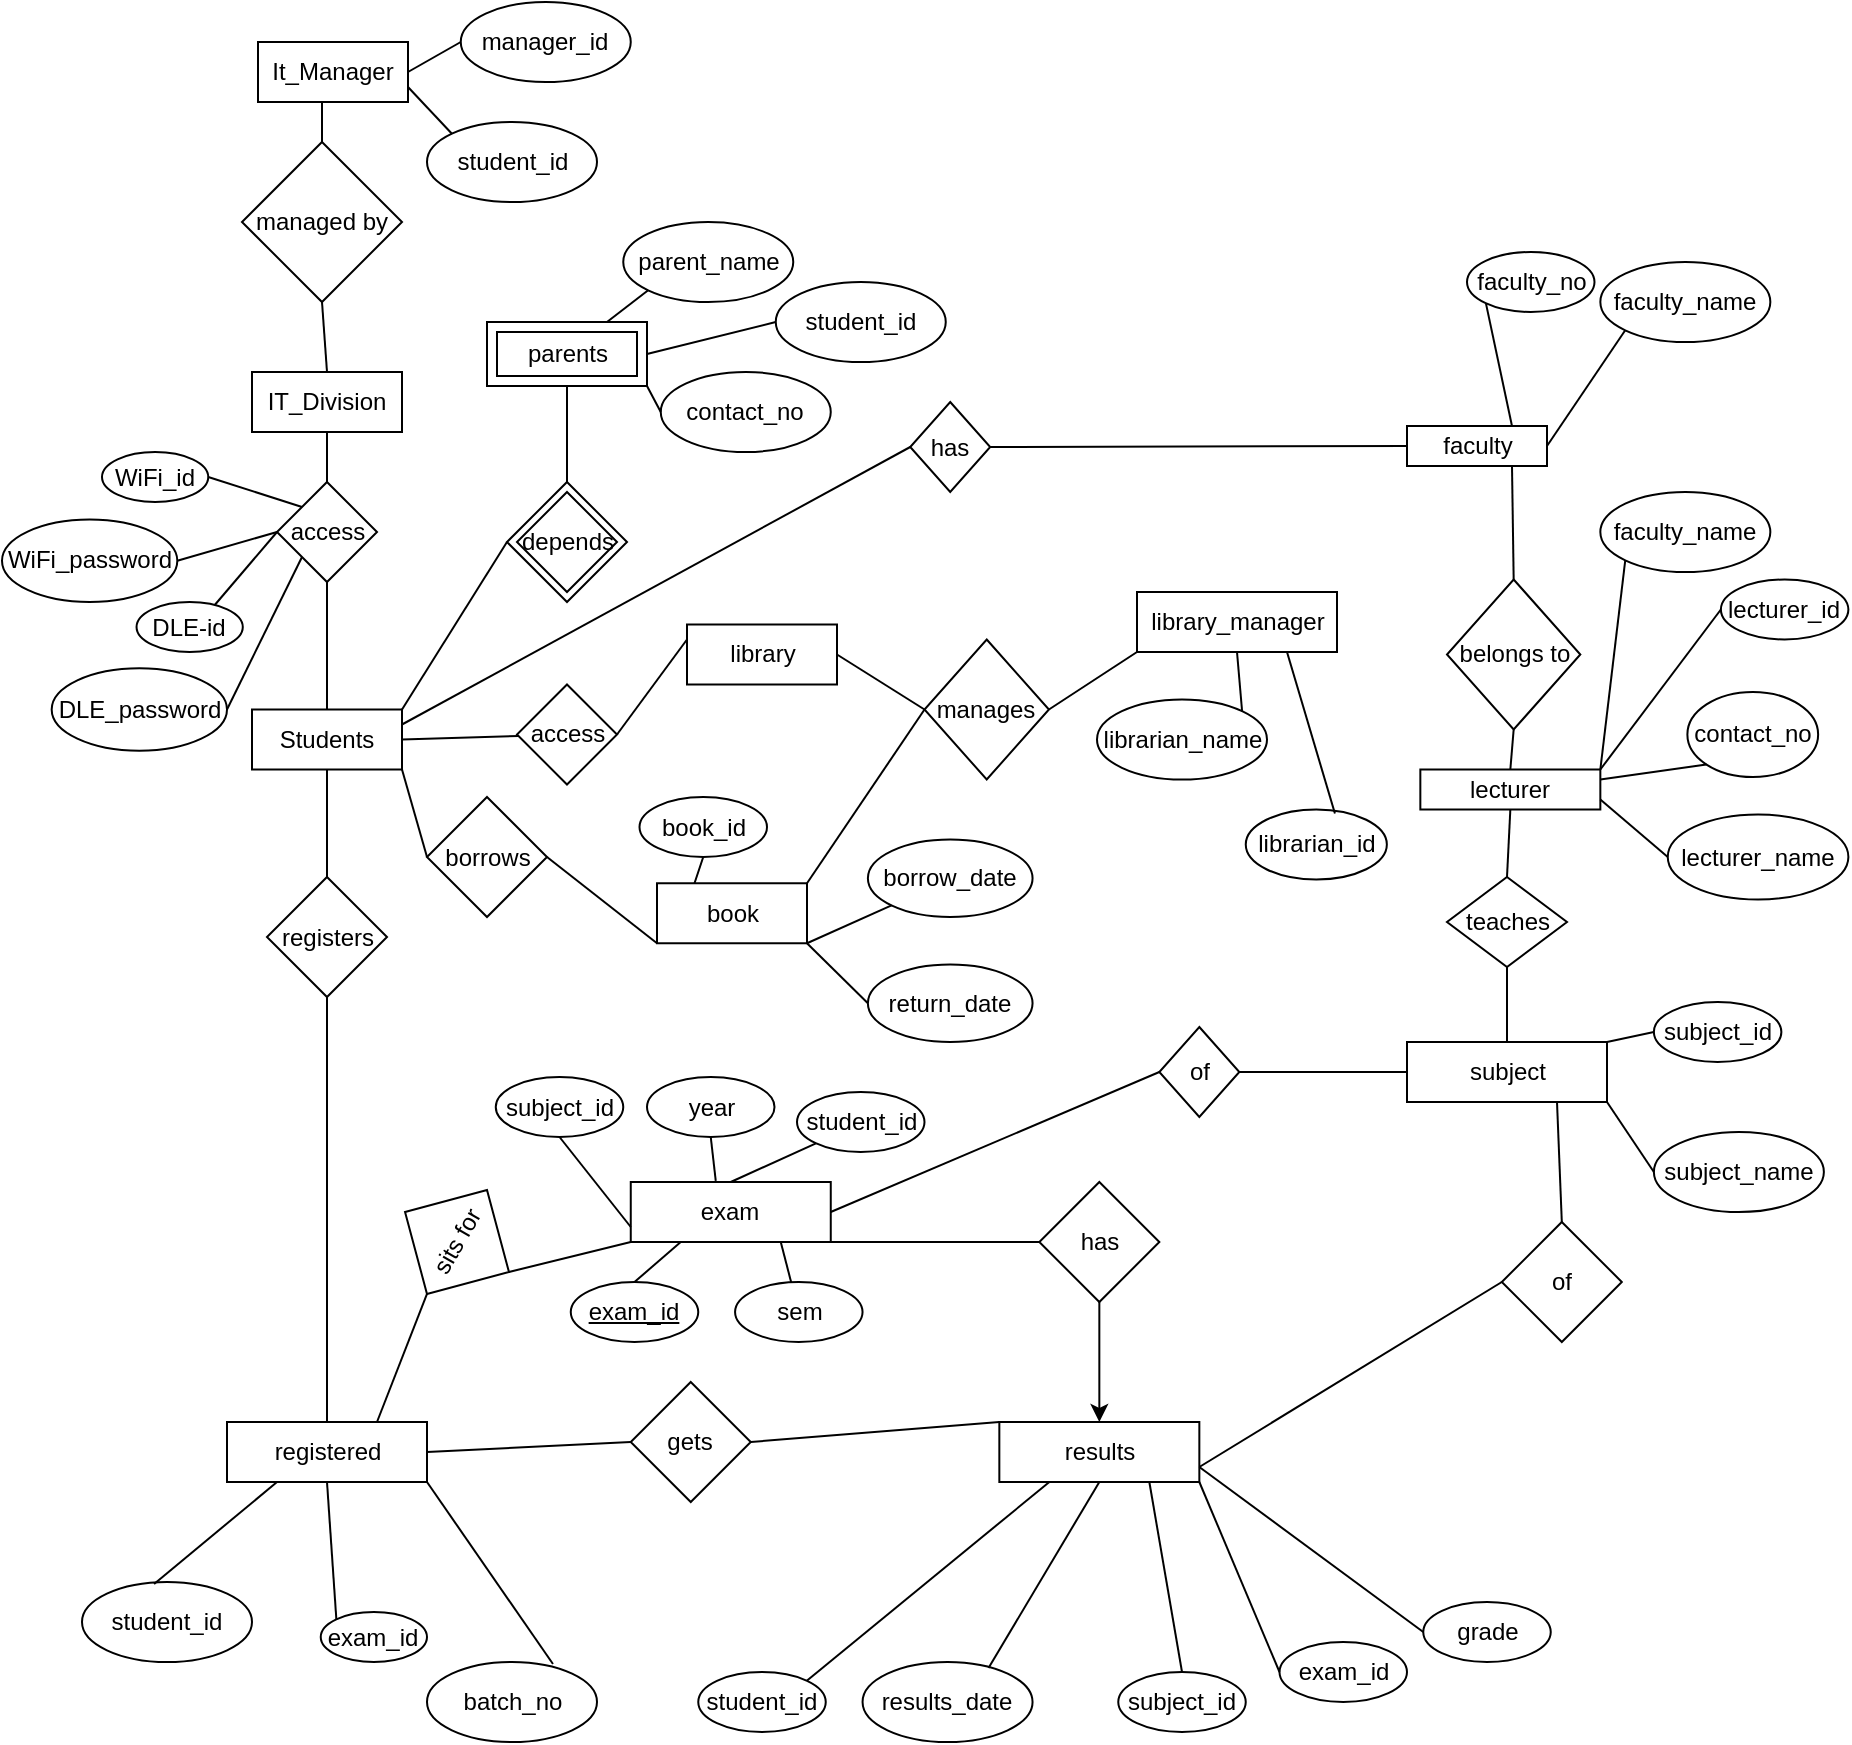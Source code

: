 <mxfile version="15.9.4" type="device"><diagram id="R2lEEEUBdFMjLlhIrx00" name="Page-1"><mxGraphModel dx="2586" dy="884" grid="1" gridSize="10" guides="1" tooltips="1" connect="1" arrows="1" fold="1" page="1" pageScale="1" pageWidth="850" pageHeight="1100" math="0" shadow="0" extFonts="Permanent Marker^https://fonts.googleapis.com/css?family=Permanent+Marker"><root><mxCell id="0"/><mxCell id="1" parent="0"/><mxCell id="1P7jsRGx_s-7n9cHBFDq-1" value="Students" style="rounded=0;whiteSpace=wrap;html=1;" vertex="1" parent="1"><mxGeometry x="-465" y="373.75" width="75" height="30" as="geometry"/></mxCell><mxCell id="1P7jsRGx_s-7n9cHBFDq-2" value="registers" style="rhombus;whiteSpace=wrap;html=1;" vertex="1" parent="1"><mxGeometry x="-457.5" y="457.5" width="60" height="60" as="geometry"/></mxCell><mxCell id="1P7jsRGx_s-7n9cHBFDq-3" value="registered" style="rounded=0;whiteSpace=wrap;html=1;" vertex="1" parent="1"><mxGeometry x="-477.5" y="730" width="100" height="30" as="geometry"/></mxCell><mxCell id="1P7jsRGx_s-7n9cHBFDq-4" value="gets" style="rhombus;whiteSpace=wrap;html=1;" vertex="1" parent="1"><mxGeometry x="-275.62" y="710" width="60" height="60" as="geometry"/></mxCell><mxCell id="1P7jsRGx_s-7n9cHBFDq-5" value="results" style="rounded=0;whiteSpace=wrap;html=1;" vertex="1" parent="1"><mxGeometry x="-91.33" y="730" width="100" height="30" as="geometry"/></mxCell><mxCell id="1P7jsRGx_s-7n9cHBFDq-6" value="of" style="rhombus;whiteSpace=wrap;html=1;" vertex="1" parent="1"><mxGeometry x="159.91" y="630" width="60" height="60" as="geometry"/></mxCell><mxCell id="1P7jsRGx_s-7n9cHBFDq-41" value="" style="edgeStyle=orthogonalEdgeStyle;rounded=0;orthogonalLoop=1;jettySize=auto;html=1;" edge="1" parent="1" source="1P7jsRGx_s-7n9cHBFDq-7" target="1P7jsRGx_s-7n9cHBFDq-5"><mxGeometry relative="1" as="geometry"><mxPoint x="-41.5" y="730" as="targetPoint"/></mxGeometry></mxCell><mxCell id="1P7jsRGx_s-7n9cHBFDq-7" value="has" style="rhombus;whiteSpace=wrap;html=1;" vertex="1" parent="1"><mxGeometry x="-71.33" y="610" width="60" height="60" as="geometry"/></mxCell><mxCell id="1P7jsRGx_s-7n9cHBFDq-8" value="sits for" style="rhombus;whiteSpace=wrap;html=1;rotation=-60;" vertex="1" parent="1"><mxGeometry x="-392.5" y="610" width="60" height="60" as="geometry"/></mxCell><mxCell id="1P7jsRGx_s-7n9cHBFDq-10" value="exam" style="rounded=0;whiteSpace=wrap;html=1;" vertex="1" parent="1"><mxGeometry x="-275.62" y="610" width="100" height="30" as="geometry"/></mxCell><mxCell id="1P7jsRGx_s-7n9cHBFDq-11" value="of" style="rhombus;whiteSpace=wrap;html=1;" vertex="1" parent="1"><mxGeometry x="-11.33" y="532.5" width="40" height="45" as="geometry"/></mxCell><mxCell id="1P7jsRGx_s-7n9cHBFDq-12" value="subject" style="rounded=0;whiteSpace=wrap;html=1;" vertex="1" parent="1"><mxGeometry x="112.5" y="540" width="100" height="30" as="geometry"/></mxCell><mxCell id="1P7jsRGx_s-7n9cHBFDq-13" value="lecturer" style="rounded=0;whiteSpace=wrap;html=1;" vertex="1" parent="1"><mxGeometry x="119.17" y="403.75" width="90" height="20" as="geometry"/></mxCell><mxCell id="1P7jsRGx_s-7n9cHBFDq-14" value="teaches" style="rhombus;whiteSpace=wrap;html=1;" vertex="1" parent="1"><mxGeometry x="132.5" y="457.5" width="60" height="45" as="geometry"/></mxCell><mxCell id="1P7jsRGx_s-7n9cHBFDq-19" value="" style="endArrow=none;html=1;rounded=0;exitX=1;exitY=0.5;exitDx=0;exitDy=0;" edge="1" parent="1" source="1P7jsRGx_s-7n9cHBFDq-1" target="1P7jsRGx_s-7n9cHBFDq-20"><mxGeometry width="50" height="50" relative="1" as="geometry"><mxPoint x="-365" y="370" as="sourcePoint"/><mxPoint x="-327.5" y="350" as="targetPoint"/></mxGeometry></mxCell><mxCell id="1P7jsRGx_s-7n9cHBFDq-20" value="access" style="rhombus;whiteSpace=wrap;html=1;" vertex="1" parent="1"><mxGeometry x="-332.5" y="361.25" width="50" height="50" as="geometry"/></mxCell><mxCell id="1P7jsRGx_s-7n9cHBFDq-21" value="library" style="rounded=0;whiteSpace=wrap;html=1;" vertex="1" parent="1"><mxGeometry x="-247.5" y="331.25" width="75" height="30" as="geometry"/></mxCell><mxCell id="1P7jsRGx_s-7n9cHBFDq-22" value="borrows" style="rhombus;whiteSpace=wrap;html=1;" vertex="1" parent="1"><mxGeometry x="-377.5" y="417.5" width="60" height="60" as="geometry"/></mxCell><mxCell id="1P7jsRGx_s-7n9cHBFDq-23" value="book" style="rounded=0;whiteSpace=wrap;html=1;" vertex="1" parent="1"><mxGeometry x="-262.5" y="460.63" width="75" height="30" as="geometry"/></mxCell><mxCell id="1P7jsRGx_s-7n9cHBFDq-25" value="manages" style="rhombus;whiteSpace=wrap;html=1;" vertex="1" parent="1"><mxGeometry x="-128.75" y="338.75" width="62.22" height="70" as="geometry"/></mxCell><mxCell id="1P7jsRGx_s-7n9cHBFDq-26" value="library_manager" style="rounded=0;whiteSpace=wrap;html=1;" vertex="1" parent="1"><mxGeometry x="-22.5" y="315" width="100" height="30" as="geometry"/></mxCell><mxCell id="1P7jsRGx_s-7n9cHBFDq-27" value="access" style="rhombus;whiteSpace=wrap;html=1;" vertex="1" parent="1"><mxGeometry x="-452.5" y="260" width="50" height="50" as="geometry"/></mxCell><mxCell id="1P7jsRGx_s-7n9cHBFDq-28" value="IT_Division" style="rounded=0;whiteSpace=wrap;html=1;" vertex="1" parent="1"><mxGeometry x="-465" y="205" width="75" height="30" as="geometry"/></mxCell><mxCell id="1P7jsRGx_s-7n9cHBFDq-29" value="managed by" style="rhombus;whiteSpace=wrap;html=1;" vertex="1" parent="1"><mxGeometry x="-470" y="90" width="80" height="80" as="geometry"/></mxCell><mxCell id="1P7jsRGx_s-7n9cHBFDq-30" value="It_Manager" style="rounded=0;whiteSpace=wrap;html=1;" vertex="1" parent="1"><mxGeometry x="-462" y="40" width="75" height="30" as="geometry"/></mxCell><mxCell id="1P7jsRGx_s-7n9cHBFDq-31" value="" style="endArrow=none;html=1;rounded=0;exitX=1;exitY=0.5;exitDx=0;exitDy=0;entryX=0;entryY=0.25;entryDx=0;entryDy=0;" edge="1" parent="1" source="1P7jsRGx_s-7n9cHBFDq-20" target="1P7jsRGx_s-7n9cHBFDq-21"><mxGeometry width="50" height="50" relative="1" as="geometry"><mxPoint x="-77.5" y="440" as="sourcePoint"/><mxPoint x="-67.5" y="410" as="targetPoint"/></mxGeometry></mxCell><mxCell id="1P7jsRGx_s-7n9cHBFDq-32" value="" style="endArrow=none;html=1;rounded=0;exitX=1;exitY=0.5;exitDx=0;exitDy=0;entryX=0;entryY=1;entryDx=0;entryDy=0;" edge="1" parent="1" source="1P7jsRGx_s-7n9cHBFDq-22" target="1P7jsRGx_s-7n9cHBFDq-23"><mxGeometry width="50" height="50" relative="1" as="geometry"><mxPoint x="-277.5" y="375" as="sourcePoint"/><mxPoint x="-257.5" y="357.5" as="targetPoint"/></mxGeometry></mxCell><mxCell id="1P7jsRGx_s-7n9cHBFDq-33" value="" style="endArrow=none;html=1;rounded=0;exitX=0;exitY=0.5;exitDx=0;exitDy=0;entryX=1;entryY=1;entryDx=0;entryDy=0;" edge="1" parent="1" source="1P7jsRGx_s-7n9cHBFDq-22" target="1P7jsRGx_s-7n9cHBFDq-1"><mxGeometry width="50" height="50" relative="1" as="geometry"><mxPoint x="-377.5" y="400" as="sourcePoint"/><mxPoint x="-362.5" y="387.5" as="targetPoint"/></mxGeometry></mxCell><mxCell id="1P7jsRGx_s-7n9cHBFDq-34" value="" style="endArrow=none;html=1;rounded=0;exitX=0;exitY=0.5;exitDx=0;exitDy=0;entryX=1;entryY=0;entryDx=0;entryDy=0;" edge="1" parent="1" source="1P7jsRGx_s-7n9cHBFDq-25" target="1P7jsRGx_s-7n9cHBFDq-23"><mxGeometry width="50" height="50" relative="1" as="geometry"><mxPoint x="-272.5" y="440" as="sourcePoint"/><mxPoint x="-257.5" y="427.5" as="targetPoint"/></mxGeometry></mxCell><mxCell id="1P7jsRGx_s-7n9cHBFDq-35" value="" style="endArrow=none;html=1;rounded=0;entryX=1;entryY=0.5;entryDx=0;entryDy=0;exitX=0;exitY=0.5;exitDx=0;exitDy=0;" edge="1" parent="1" source="1P7jsRGx_s-7n9cHBFDq-25" target="1P7jsRGx_s-7n9cHBFDq-21"><mxGeometry width="50" height="50" relative="1" as="geometry"><mxPoint x="-147.5" y="380" as="sourcePoint"/><mxPoint x="-182.5" y="427.5" as="targetPoint"/></mxGeometry></mxCell><mxCell id="1P7jsRGx_s-7n9cHBFDq-36" value="" style="endArrow=none;html=1;rounded=0;entryX=0;entryY=1;entryDx=0;entryDy=0;exitX=1;exitY=0.5;exitDx=0;exitDy=0;" edge="1" parent="1" source="1P7jsRGx_s-7n9cHBFDq-25" target="1P7jsRGx_s-7n9cHBFDq-26"><mxGeometry width="50" height="50" relative="1" as="geometry"><mxPoint x="-107.5" y="410" as="sourcePoint"/><mxPoint x="-57.5" y="360" as="targetPoint"/></mxGeometry></mxCell><mxCell id="1P7jsRGx_s-7n9cHBFDq-37" value="" style="endArrow=none;html=1;rounded=0;entryX=0.5;entryY=1;entryDx=0;entryDy=0;exitX=0.5;exitY=0;exitDx=0;exitDy=0;" edge="1" parent="1" source="1P7jsRGx_s-7n9cHBFDq-14" target="1P7jsRGx_s-7n9cHBFDq-13"><mxGeometry width="50" height="50" relative="1" as="geometry"><mxPoint x="-107.5" y="410" as="sourcePoint"/><mxPoint x="-57.5" y="360" as="targetPoint"/></mxGeometry></mxCell><mxCell id="1P7jsRGx_s-7n9cHBFDq-38" value="" style="endArrow=none;html=1;rounded=0;entryX=0.5;entryY=0;entryDx=0;entryDy=0;exitX=0.5;exitY=1;exitDx=0;exitDy=0;" edge="1" parent="1" source="1P7jsRGx_s-7n9cHBFDq-14" target="1P7jsRGx_s-7n9cHBFDq-12"><mxGeometry width="50" height="50" relative="1" as="geometry"><mxPoint x="22.5" y="390" as="sourcePoint"/><mxPoint x="22.5" y="370" as="targetPoint"/></mxGeometry></mxCell><mxCell id="1P7jsRGx_s-7n9cHBFDq-39" value="" style="endArrow=none;html=1;rounded=0;exitX=0.75;exitY=1;exitDx=0;exitDy=0;entryX=0.5;entryY=0;entryDx=0;entryDy=0;" edge="1" parent="1" source="1P7jsRGx_s-7n9cHBFDq-12" target="1P7jsRGx_s-7n9cHBFDq-6"><mxGeometry width="50" height="50" relative="1" as="geometry"><mxPoint x="22.5" y="435" as="sourcePoint"/><mxPoint x="42.5" y="490" as="targetPoint"/></mxGeometry></mxCell><mxCell id="1P7jsRGx_s-7n9cHBFDq-40" value="" style="endArrow=none;html=1;rounded=0;exitX=1;exitY=0.75;exitDx=0;exitDy=0;entryX=0;entryY=0.5;entryDx=0;entryDy=0;" edge="1" parent="1" source="1P7jsRGx_s-7n9cHBFDq-5" target="1P7jsRGx_s-7n9cHBFDq-6"><mxGeometry width="50" height="50" relative="1" as="geometry"><mxPoint x="47.5" y="480" as="sourcePoint"/><mxPoint x="82.5" y="565" as="targetPoint"/></mxGeometry></mxCell><mxCell id="1P7jsRGx_s-7n9cHBFDq-42" value="" style="endArrow=none;html=1;rounded=0;entryX=1;entryY=1;entryDx=0;entryDy=0;exitX=0;exitY=0.5;exitDx=0;exitDy=0;" edge="1" parent="1" source="1P7jsRGx_s-7n9cHBFDq-7" target="1P7jsRGx_s-7n9cHBFDq-10"><mxGeometry width="50" height="50" relative="1" as="geometry"><mxPoint x="-107.5" y="540" as="sourcePoint"/><mxPoint x="-57.5" y="490" as="targetPoint"/></mxGeometry></mxCell><mxCell id="1P7jsRGx_s-7n9cHBFDq-43" value="" style="endArrow=none;html=1;rounded=0;exitX=1;exitY=0.5;exitDx=0;exitDy=0;entryX=0;entryY=0.5;entryDx=0;entryDy=0;" edge="1" parent="1" source="1P7jsRGx_s-7n9cHBFDq-3" target="1P7jsRGx_s-7n9cHBFDq-4"><mxGeometry width="50" height="50" relative="1" as="geometry"><mxPoint x="-107.5" y="540" as="sourcePoint"/><mxPoint x="-57.5" y="490" as="targetPoint"/></mxGeometry></mxCell><mxCell id="1P7jsRGx_s-7n9cHBFDq-44" value="" style="endArrow=none;html=1;rounded=0;exitX=1;exitY=0.5;exitDx=0;exitDy=0;entryX=0;entryY=0;entryDx=0;entryDy=0;" edge="1" parent="1" source="1P7jsRGx_s-7n9cHBFDq-4" target="1P7jsRGx_s-7n9cHBFDq-5"><mxGeometry width="50" height="50" relative="1" as="geometry"><mxPoint x="-207.5" y="584.5" as="sourcePoint"/><mxPoint x="-157.5" y="585" as="targetPoint"/></mxGeometry></mxCell><mxCell id="1P7jsRGx_s-7n9cHBFDq-47" value="" style="endArrow=none;html=1;rounded=0;entryX=0.5;entryY=1;entryDx=0;entryDy=0;exitX=0.5;exitY=0;exitDx=0;exitDy=0;" edge="1" parent="1" source="1P7jsRGx_s-7n9cHBFDq-3" target="1P7jsRGx_s-7n9cHBFDq-2"><mxGeometry width="50" height="50" relative="1" as="geometry"><mxPoint x="-107.5" y="460" as="sourcePoint"/><mxPoint x="-57.5" y="410" as="targetPoint"/></mxGeometry></mxCell><mxCell id="1P7jsRGx_s-7n9cHBFDq-48" value="" style="endArrow=none;html=1;rounded=0;entryX=0;entryY=0.5;entryDx=0;entryDy=0;exitX=0.75;exitY=0;exitDx=0;exitDy=0;" edge="1" parent="1" source="1P7jsRGx_s-7n9cHBFDq-3" target="1P7jsRGx_s-7n9cHBFDq-8"><mxGeometry width="50" height="50" relative="1" as="geometry"><mxPoint x="-392.5" y="580" as="sourcePoint"/><mxPoint x="-392.5" y="510" as="targetPoint"/></mxGeometry></mxCell><mxCell id="1P7jsRGx_s-7n9cHBFDq-49" value="" style="endArrow=none;html=1;rounded=0;entryX=0;entryY=1;entryDx=0;entryDy=0;exitX=0.5;exitY=1;exitDx=0;exitDy=0;" edge="1" parent="1" source="1P7jsRGx_s-7n9cHBFDq-8" target="1P7jsRGx_s-7n9cHBFDq-10"><mxGeometry width="50" height="50" relative="1" as="geometry"><mxPoint x="-305" y="504.02" as="sourcePoint"/><mxPoint x="-260" y="490.001" as="targetPoint"/></mxGeometry></mxCell><mxCell id="1P7jsRGx_s-7n9cHBFDq-50" value="" style="endArrow=none;html=1;rounded=0;entryX=1;entryY=0.5;entryDx=0;entryDy=0;exitX=0;exitY=0.5;exitDx=0;exitDy=0;" edge="1" parent="1" source="1P7jsRGx_s-7n9cHBFDq-11" target="1P7jsRGx_s-7n9cHBFDq-10"><mxGeometry width="50" height="50" relative="1" as="geometry"><mxPoint x="-295" y="514.02" as="sourcePoint"/><mxPoint x="-257.5" y="480" as="targetPoint"/></mxGeometry></mxCell><mxCell id="1P7jsRGx_s-7n9cHBFDq-51" value="" style="endArrow=none;html=1;rounded=0;entryX=0;entryY=0.5;entryDx=0;entryDy=0;exitX=1;exitY=0.5;exitDx=0;exitDy=0;" edge="1" parent="1" source="1P7jsRGx_s-7n9cHBFDq-11" target="1P7jsRGx_s-7n9cHBFDq-12"><mxGeometry width="50" height="50" relative="1" as="geometry"><mxPoint x="-117.5" y="465" as="sourcePoint"/><mxPoint x="-157.5" y="465" as="targetPoint"/></mxGeometry></mxCell><mxCell id="1P7jsRGx_s-7n9cHBFDq-52" value="" style="endArrow=none;html=1;rounded=0;entryX=0.5;entryY=1;entryDx=0;entryDy=0;exitX=0.5;exitY=0;exitDx=0;exitDy=0;" edge="1" parent="1" source="1P7jsRGx_s-7n9cHBFDq-1" target="1P7jsRGx_s-7n9cHBFDq-27"><mxGeometry width="50" height="50" relative="1" as="geometry"><mxPoint x="-392.5" y="450" as="sourcePoint"/><mxPoint x="-392.5" y="397.5" as="targetPoint"/></mxGeometry></mxCell><mxCell id="1P7jsRGx_s-7n9cHBFDq-53" value="" style="endArrow=none;html=1;rounded=0;entryX=0.5;entryY=0;entryDx=0;entryDy=0;exitX=0.5;exitY=1;exitDx=0;exitDy=0;" edge="1" parent="1" source="1P7jsRGx_s-7n9cHBFDq-28" target="1P7jsRGx_s-7n9cHBFDq-27"><mxGeometry width="50" height="50" relative="1" as="geometry"><mxPoint x="-392.5" y="367.5" as="sourcePoint"/><mxPoint x="-392.5" y="320" as="targetPoint"/></mxGeometry></mxCell><mxCell id="1P7jsRGx_s-7n9cHBFDq-54" value="" style="endArrow=none;html=1;rounded=0;entryX=0.5;entryY=1;entryDx=0;entryDy=0;exitX=0.5;exitY=0;exitDx=0;exitDy=0;" edge="1" parent="1" source="1P7jsRGx_s-7n9cHBFDq-28" target="1P7jsRGx_s-7n9cHBFDq-29"><mxGeometry width="50" height="50" relative="1" as="geometry"><mxPoint x="-392.5" y="220" as="sourcePoint"/><mxPoint x="-392.5" y="270" as="targetPoint"/></mxGeometry></mxCell><mxCell id="1P7jsRGx_s-7n9cHBFDq-55" value="" style="endArrow=none;html=1;rounded=0;entryX=0.5;entryY=0;entryDx=0;entryDy=0;" edge="1" parent="1" target="1P7jsRGx_s-7n9cHBFDq-29"><mxGeometry width="50" height="50" relative="1" as="geometry"><mxPoint x="-430" y="70" as="sourcePoint"/><mxPoint x="-307.5" y="215" as="targetPoint"/></mxGeometry></mxCell><mxCell id="1P7jsRGx_s-7n9cHBFDq-56" value="depends" style="rhombus;whiteSpace=wrap;html=1;" vertex="1" parent="1"><mxGeometry x="-337.5" y="260" width="60" height="60" as="geometry"/></mxCell><mxCell id="1P7jsRGx_s-7n9cHBFDq-58" value="depends" style="rhombus;whiteSpace=wrap;html=1;" vertex="1" parent="1"><mxGeometry x="-332.5" y="265" width="50" height="50" as="geometry"/></mxCell><mxCell id="1P7jsRGx_s-7n9cHBFDq-61" value="parents" style="shape=ext;margin=3;double=1;whiteSpace=wrap;html=1;align=center;" vertex="1" parent="1"><mxGeometry x="-347.5" y="180" width="80" height="32" as="geometry"/></mxCell><mxCell id="1P7jsRGx_s-7n9cHBFDq-62" value="" style="endArrow=none;html=1;rounded=0;exitX=1;exitY=0;exitDx=0;exitDy=0;entryX=0;entryY=0.5;entryDx=0;entryDy=0;" edge="1" parent="1" source="1P7jsRGx_s-7n9cHBFDq-1" target="1P7jsRGx_s-7n9cHBFDq-56"><mxGeometry width="50" height="50" relative="1" as="geometry"><mxPoint x="-355" y="380" as="sourcePoint"/><mxPoint x="-325.326" y="377.174" as="targetPoint"/></mxGeometry></mxCell><mxCell id="1P7jsRGx_s-7n9cHBFDq-63" value="" style="endArrow=none;html=1;rounded=0;exitX=0.5;exitY=1;exitDx=0;exitDy=0;entryX=0.5;entryY=0;entryDx=0;entryDy=0;" edge="1" parent="1" source="1P7jsRGx_s-7n9cHBFDq-61" target="1P7jsRGx_s-7n9cHBFDq-56"><mxGeometry width="50" height="50" relative="1" as="geometry"><mxPoint x="-355" y="367.5" as="sourcePoint"/><mxPoint x="-327.5" y="300" as="targetPoint"/></mxGeometry></mxCell><mxCell id="1P7jsRGx_s-7n9cHBFDq-64" value="student_id" style="ellipse;whiteSpace=wrap;html=1;" vertex="1" parent="1"><mxGeometry x="-550" y="810" width="85" height="40" as="geometry"/></mxCell><mxCell id="1P7jsRGx_s-7n9cHBFDq-65" value="batch_no&lt;span style=&quot;color: rgba(0 , 0 , 0 , 0) ; font-family: monospace ; font-size: 0px&quot;&gt;%3CmxGraphModel%3E%3Croot%3E%3CmxCell%20id%3D%220%22%2F%3E%3CmxCell%20id%3D%221%22%20parent%3D%220%22%2F%3E%3CmxCell%20id%3D%222%22%20value%3D%22student_id%22%20style%3D%22ellipse%3BwhiteSpace%3Dwrap%3Bhtml%3D1%3B%22%20vertex%3D%221%22%20parent%3D%221%22%3E%3CmxGeometry%20x%3D%2240%22%20y%3D%22530%22%20width%3D%2285%22%20height%3D%2240%22%20as%3D%22geometry%22%2F%3E%3C%2FmxCell%3E%3C%2Froot%3E%3C%2FmxGraphModel%3E&lt;/span&gt;" style="ellipse;whiteSpace=wrap;html=1;" vertex="1" parent="1"><mxGeometry x="-377.5" y="850" width="85" height="40" as="geometry"/></mxCell><mxCell id="1P7jsRGx_s-7n9cHBFDq-66" value="exam_id" style="ellipse;whiteSpace=wrap;html=1;" vertex="1" parent="1"><mxGeometry x="-430.63" y="825" width="53.13" height="25" as="geometry"/></mxCell><mxCell id="1P7jsRGx_s-7n9cHBFDq-67" value="" style="endArrow=none;html=1;rounded=0;exitX=0.25;exitY=1;exitDx=0;exitDy=0;entryX=0.424;entryY=0.025;entryDx=0;entryDy=0;entryPerimeter=0;" edge="1" parent="1" source="1P7jsRGx_s-7n9cHBFDq-3" target="1P7jsRGx_s-7n9cHBFDq-64"><mxGeometry width="50" height="50" relative="1" as="geometry"><mxPoint x="-247.5" y="650" as="sourcePoint"/><mxPoint x="-197.5" y="600" as="targetPoint"/></mxGeometry></mxCell><mxCell id="1P7jsRGx_s-7n9cHBFDq-68" value="" style="endArrow=none;html=1;rounded=0;exitX=0.5;exitY=1;exitDx=0;exitDy=0;entryX=0;entryY=0;entryDx=0;entryDy=0;" edge="1" parent="1" source="1P7jsRGx_s-7n9cHBFDq-3" target="1P7jsRGx_s-7n9cHBFDq-66"><mxGeometry width="50" height="50" relative="1" as="geometry"><mxPoint x="-417.5" y="610" as="sourcePoint"/><mxPoint x="-421.46" y="651" as="targetPoint"/></mxGeometry></mxCell><mxCell id="1P7jsRGx_s-7n9cHBFDq-69" value="" style="endArrow=none;html=1;rounded=0;exitX=1;exitY=1;exitDx=0;exitDy=0;entryX=0.741;entryY=0.025;entryDx=0;entryDy=0;entryPerimeter=0;" edge="1" parent="1" source="1P7jsRGx_s-7n9cHBFDq-3" target="1P7jsRGx_s-7n9cHBFDq-65"><mxGeometry width="50" height="50" relative="1" as="geometry"><mxPoint x="-392.5" y="610" as="sourcePoint"/><mxPoint x="-378.03" y="628.747" as="targetPoint"/></mxGeometry></mxCell><mxCell id="1P7jsRGx_s-7n9cHBFDq-70" value="student_id" style="ellipse;whiteSpace=wrap;html=1;" vertex="1" parent="1"><mxGeometry x="-241.87" y="855" width="63.75" height="30" as="geometry"/></mxCell><mxCell id="1P7jsRGx_s-7n9cHBFDq-71" value="subject_id" style="ellipse;whiteSpace=wrap;html=1;" vertex="1" parent="1"><mxGeometry x="-31.87" y="855" width="63.75" height="30" as="geometry"/></mxCell><mxCell id="1P7jsRGx_s-7n9cHBFDq-72" value="grade" style="ellipse;whiteSpace=wrap;html=1;" vertex="1" parent="1"><mxGeometry x="120.63" y="820" width="63.75" height="30" as="geometry"/></mxCell><mxCell id="1P7jsRGx_s-7n9cHBFDq-73" value="exam_id" style="ellipse;whiteSpace=wrap;html=1;" vertex="1" parent="1"><mxGeometry x="48.75" y="840" width="63.75" height="30" as="geometry"/></mxCell><mxCell id="1P7jsRGx_s-7n9cHBFDq-74" value="results_date" style="ellipse;whiteSpace=wrap;html=1;" vertex="1" parent="1"><mxGeometry x="-159.72" y="850" width="85" height="40" as="geometry"/></mxCell><mxCell id="1P7jsRGx_s-7n9cHBFDq-75" value="" style="endArrow=none;html=1;rounded=0;exitX=0.25;exitY=1;exitDx=0;exitDy=0;entryX=1;entryY=0;entryDx=0;entryDy=0;" edge="1" parent="1" source="1P7jsRGx_s-7n9cHBFDq-5" target="1P7jsRGx_s-7n9cHBFDq-70"><mxGeometry width="50" height="50" relative="1" as="geometry"><mxPoint x="-342.5" y="610" as="sourcePoint"/><mxPoint x="-294.515" y="651" as="targetPoint"/></mxGeometry></mxCell><mxCell id="1P7jsRGx_s-7n9cHBFDq-76" value="" style="endArrow=none;html=1;rounded=0;exitX=0.5;exitY=1;exitDx=0;exitDy=0;entryX=0.741;entryY=0.075;entryDx=0;entryDy=0;entryPerimeter=0;" edge="1" parent="1" source="1P7jsRGx_s-7n9cHBFDq-5" target="1P7jsRGx_s-7n9cHBFDq-74"><mxGeometry width="50" height="50" relative="1" as="geometry"><mxPoint x="-122.5" y="610" as="sourcePoint"/><mxPoint x="-153.402" y="644.247" as="targetPoint"/></mxGeometry></mxCell><mxCell id="1P7jsRGx_s-7n9cHBFDq-77" value="" style="endArrow=none;html=1;rounded=0;exitX=0.75;exitY=1;exitDx=0;exitDy=0;entryX=0.5;entryY=0;entryDx=0;entryDy=0;" edge="1" parent="1" source="1P7jsRGx_s-7n9cHBFDq-5" target="1P7jsRGx_s-7n9cHBFDq-71"><mxGeometry width="50" height="50" relative="1" as="geometry"><mxPoint x="-97.5" y="610" as="sourcePoint"/><mxPoint x="-135.485" y="693" as="targetPoint"/></mxGeometry></mxCell><mxCell id="1P7jsRGx_s-7n9cHBFDq-78" value="" style="endArrow=none;html=1;rounded=0;exitX=1;exitY=1;exitDx=0;exitDy=0;entryX=0;entryY=0.5;entryDx=0;entryDy=0;" edge="1" parent="1" source="1P7jsRGx_s-7n9cHBFDq-5" target="1P7jsRGx_s-7n9cHBFDq-73"><mxGeometry width="50" height="50" relative="1" as="geometry"><mxPoint x="-72.5" y="610" as="sourcePoint"/><mxPoint x="-72.625" y="690" as="targetPoint"/></mxGeometry></mxCell><mxCell id="1P7jsRGx_s-7n9cHBFDq-79" value="" style="endArrow=none;html=1;rounded=0;entryX=0;entryY=0.5;entryDx=0;entryDy=0;exitX=1;exitY=0.75;exitDx=0;exitDy=0;" edge="1" parent="1" source="1P7jsRGx_s-7n9cHBFDq-5" target="1P7jsRGx_s-7n9cHBFDq-72"><mxGeometry width="50" height="50" relative="1" as="geometry"><mxPoint x="-47.5" y="630" as="sourcePoint"/><mxPoint x="-17.5" y="640" as="targetPoint"/></mxGeometry></mxCell><mxCell id="1P7jsRGx_s-7n9cHBFDq-80" value="subject_id" style="ellipse;whiteSpace=wrap;html=1;" vertex="1" parent="1"><mxGeometry x="235.94" y="520" width="63.75" height="30" as="geometry"/></mxCell><mxCell id="1P7jsRGx_s-7n9cHBFDq-81" value="subject_name" style="ellipse;whiteSpace=wrap;html=1;" vertex="1" parent="1"><mxGeometry x="235.94" y="585" width="85" height="40" as="geometry"/></mxCell><mxCell id="1P7jsRGx_s-7n9cHBFDq-82" value="" style="endArrow=none;html=1;rounded=0;entryX=0;entryY=0.5;entryDx=0;entryDy=0;exitX=1;exitY=0;exitDx=0;exitDy=0;" edge="1" parent="1" source="1P7jsRGx_s-7n9cHBFDq-12" target="1P7jsRGx_s-7n9cHBFDq-80"><mxGeometry width="50" height="50" relative="1" as="geometry"><mxPoint x="62.5" y="440" as="sourcePoint"/><mxPoint x="-197.5" y="490" as="targetPoint"/></mxGeometry></mxCell><mxCell id="1P7jsRGx_s-7n9cHBFDq-83" value="" style="endArrow=none;html=1;rounded=0;entryX=0;entryY=0.5;entryDx=0;entryDy=0;exitX=1;exitY=1;exitDx=0;exitDy=0;" edge="1" parent="1" source="1P7jsRGx_s-7n9cHBFDq-12" target="1P7jsRGx_s-7n9cHBFDq-81"><mxGeometry width="50" height="50" relative="1" as="geometry"><mxPoint x="72.5" y="450" as="sourcePoint"/><mxPoint x="102.5" y="442.5" as="targetPoint"/></mxGeometry></mxCell><mxCell id="1P7jsRGx_s-7n9cHBFDq-84" value="lecturer_id" style="ellipse;whiteSpace=wrap;html=1;" vertex="1" parent="1"><mxGeometry x="269.44" y="308.75" width="63.75" height="30" as="geometry"/></mxCell><mxCell id="1P7jsRGx_s-7n9cHBFDq-85" value="lecturer_name" style="ellipse;whiteSpace=wrap;html=1;" vertex="1" parent="1"><mxGeometry x="242.88" y="426.25" width="90.31" height="42.5" as="geometry"/></mxCell><mxCell id="1P7jsRGx_s-7n9cHBFDq-86" value="faculty_name" style="ellipse;whiteSpace=wrap;html=1;" vertex="1" parent="1"><mxGeometry x="209.17" y="265" width="85" height="40" as="geometry"/></mxCell><mxCell id="1P7jsRGx_s-7n9cHBFDq-87" value="contact_no" style="ellipse;whiteSpace=wrap;html=1;" vertex="1" parent="1"><mxGeometry x="252.69" y="365" width="65.38" height="42.5" as="geometry"/></mxCell><mxCell id="1P7jsRGx_s-7n9cHBFDq-88" value="" style="endArrow=none;html=1;rounded=0;entryX=0;entryY=0.5;entryDx=0;entryDy=0;exitX=1;exitY=0;exitDx=0;exitDy=0;" edge="1" parent="1" source="1P7jsRGx_s-7n9cHBFDq-13" target="1P7jsRGx_s-7n9cHBFDq-84"><mxGeometry width="50" height="50" relative="1" as="geometry"><mxPoint x="-17.5" y="490" as="sourcePoint"/><mxPoint x="32.5" y="440" as="targetPoint"/></mxGeometry></mxCell><mxCell id="1P7jsRGx_s-7n9cHBFDq-89" value="" style="endArrow=none;html=1;rounded=0;entryX=0;entryY=0.5;entryDx=0;entryDy=0;exitX=1;exitY=0.75;exitDx=0;exitDy=0;" edge="1" parent="1" source="1P7jsRGx_s-7n9cHBFDq-13" target="1P7jsRGx_s-7n9cHBFDq-85"><mxGeometry width="50" height="50" relative="1" as="geometry"><mxPoint x="72.5" y="340" as="sourcePoint"/><mxPoint x="112.5" y="345" as="targetPoint"/></mxGeometry></mxCell><mxCell id="1P7jsRGx_s-7n9cHBFDq-90" value="" style="endArrow=none;html=1;rounded=0;entryX=0;entryY=1;entryDx=0;entryDy=0;exitX=1;exitY=0.25;exitDx=0;exitDy=0;" edge="1" parent="1" source="1P7jsRGx_s-7n9cHBFDq-13" target="1P7jsRGx_s-7n9cHBFDq-87"><mxGeometry width="50" height="50" relative="1" as="geometry"><mxPoint x="72.5" y="362.5" as="sourcePoint"/><mxPoint x="112.498" y="379.995" as="targetPoint"/></mxGeometry></mxCell><mxCell id="1P7jsRGx_s-7n9cHBFDq-93" value="" style="endArrow=none;html=1;rounded=0;entryX=0;entryY=1;entryDx=0;entryDy=0;exitX=1;exitY=0;exitDx=0;exitDy=0;" edge="1" parent="1" source="1P7jsRGx_s-7n9cHBFDq-13" target="1P7jsRGx_s-7n9cHBFDq-86"><mxGeometry width="50" height="50" relative="1" as="geometry"><mxPoint x="72.5" y="340" as="sourcePoint"/><mxPoint x="112.5" y="345" as="targetPoint"/></mxGeometry></mxCell><mxCell id="1P7jsRGx_s-7n9cHBFDq-94" value="librarian_name" style="ellipse;whiteSpace=wrap;html=1;" vertex="1" parent="1"><mxGeometry x="-42.5" y="368.75" width="85" height="40" as="geometry"/></mxCell><mxCell id="1P7jsRGx_s-7n9cHBFDq-95" value="librarian_id" style="ellipse;whiteSpace=wrap;html=1;" vertex="1" parent="1"><mxGeometry x="31.88" y="423.75" width="70.55" height="35" as="geometry"/></mxCell><mxCell id="1P7jsRGx_s-7n9cHBFDq-96" value="" style="endArrow=none;html=1;rounded=0;entryX=1;entryY=0;entryDx=0;entryDy=0;exitX=0.5;exitY=1;exitDx=0;exitDy=0;" edge="1" parent="1" source="1P7jsRGx_s-7n9cHBFDq-26" target="1P7jsRGx_s-7n9cHBFDq-94"><mxGeometry width="50" height="50" relative="1" as="geometry"><mxPoint x="-19.5" y="410" as="sourcePoint"/><mxPoint x="-77.5" y="310" as="targetPoint"/></mxGeometry></mxCell><mxCell id="1P7jsRGx_s-7n9cHBFDq-100" value="" style="endArrow=none;html=1;rounded=0;entryX=0.75;entryY=1;entryDx=0;entryDy=0;exitX=0.632;exitY=0.057;exitDx=0;exitDy=0;exitPerimeter=0;" edge="1" parent="1" source="1P7jsRGx_s-7n9cHBFDq-95" target="1P7jsRGx_s-7n9cHBFDq-26"><mxGeometry width="50" height="50" relative="1" as="geometry"><mxPoint x="-127.5" y="360" as="sourcePoint"/><mxPoint x="-77.5" y="310" as="targetPoint"/></mxGeometry></mxCell><mxCell id="1P7jsRGx_s-7n9cHBFDq-101" value="has" style="rhombus;whiteSpace=wrap;html=1;" vertex="1" parent="1"><mxGeometry x="-135.89" y="220" width="40" height="45" as="geometry"/></mxCell><mxCell id="1P7jsRGx_s-7n9cHBFDq-102" value="faculty" style="rounded=0;whiteSpace=wrap;html=1;" vertex="1" parent="1"><mxGeometry x="112.5" y="232" width="70" height="20" as="geometry"/></mxCell><mxCell id="1P7jsRGx_s-7n9cHBFDq-105" value="" style="endArrow=none;html=1;rounded=0;exitX=0.5;exitY=1;exitDx=0;exitDy=0;entryX=0.5;entryY=0;entryDx=0;entryDy=0;" edge="1" parent="1" source="1P7jsRGx_s-7n9cHBFDq-1" target="1P7jsRGx_s-7n9cHBFDq-2"><mxGeometry width="50" height="50" relative="1" as="geometry"><mxPoint x="-197.5" y="520" as="sourcePoint"/><mxPoint x="-147.5" y="470" as="targetPoint"/></mxGeometry></mxCell><mxCell id="1P7jsRGx_s-7n9cHBFDq-106" value="" style="endArrow=none;html=1;rounded=0;entryX=0;entryY=0.5;entryDx=0;entryDy=0;exitX=1;exitY=0.25;exitDx=0;exitDy=0;" edge="1" parent="1" source="1P7jsRGx_s-7n9cHBFDq-1" target="1P7jsRGx_s-7n9cHBFDq-101"><mxGeometry width="50" height="50" relative="1" as="geometry"><mxPoint x="-387.5" y="380" as="sourcePoint"/><mxPoint x="-327.5" y="300" as="targetPoint"/></mxGeometry></mxCell><mxCell id="1P7jsRGx_s-7n9cHBFDq-107" style="edgeStyle=orthogonalEdgeStyle;rounded=0;orthogonalLoop=1;jettySize=auto;html=1;exitX=0.5;exitY=1;exitDx=0;exitDy=0;" edge="1" parent="1" source="1P7jsRGx_s-7n9cHBFDq-21" target="1P7jsRGx_s-7n9cHBFDq-21"><mxGeometry relative="1" as="geometry"/></mxCell><mxCell id="1P7jsRGx_s-7n9cHBFDq-108" value="" style="endArrow=none;html=1;rounded=0;entryX=0;entryY=0.5;entryDx=0;entryDy=0;exitX=1;exitY=0.5;exitDx=0;exitDy=0;" edge="1" parent="1" source="1P7jsRGx_s-7n9cHBFDq-101" target="1P7jsRGx_s-7n9cHBFDq-102"><mxGeometry width="50" height="50" relative="1" as="geometry"><mxPoint x="-197.5" y="380" as="sourcePoint"/><mxPoint x="-147.5" y="330" as="targetPoint"/></mxGeometry></mxCell><mxCell id="1P7jsRGx_s-7n9cHBFDq-109" value="" style="endArrow=none;html=1;rounded=0;entryX=0.75;entryY=0;entryDx=0;entryDy=0;exitX=0;exitY=1;exitDx=0;exitDy=0;" edge="1" parent="1" source="1P7jsRGx_s-7n9cHBFDq-110" target="1P7jsRGx_s-7n9cHBFDq-102"><mxGeometry width="50" height="50" relative="1" as="geometry"><mxPoint x="-109.5" y="220" as="sourcePoint"/><mxPoint x="-147.5" y="270" as="targetPoint"/></mxGeometry></mxCell><mxCell id="1P7jsRGx_s-7n9cHBFDq-110" value="faculty_no" style="ellipse;whiteSpace=wrap;html=1;" vertex="1" parent="1"><mxGeometry x="142.5" y="145" width="63.75" height="30" as="geometry"/></mxCell><mxCell id="1P7jsRGx_s-7n9cHBFDq-111" value="faculty_name" style="ellipse;whiteSpace=wrap;html=1;" vertex="1" parent="1"><mxGeometry x="209.17" y="150" width="85" height="40" as="geometry"/></mxCell><mxCell id="1P7jsRGx_s-7n9cHBFDq-112" value="" style="endArrow=none;html=1;rounded=0;entryX=1;entryY=0.5;entryDx=0;entryDy=0;exitX=0;exitY=1;exitDx=0;exitDy=0;" edge="1" parent="1" source="1P7jsRGx_s-7n9cHBFDq-111" target="1P7jsRGx_s-7n9cHBFDq-102"><mxGeometry width="50" height="50" relative="1" as="geometry"><mxPoint x="-99.5" y="230" as="sourcePoint"/><mxPoint x="-82.22" y="259" as="targetPoint"/></mxGeometry></mxCell><mxCell id="1P7jsRGx_s-7n9cHBFDq-113" value="belongs to" style="rhombus;whiteSpace=wrap;html=1;" vertex="1" parent="1"><mxGeometry x="132.5" y="308.75" width="66.67" height="75" as="geometry"/></mxCell><mxCell id="1P7jsRGx_s-7n9cHBFDq-114" value="" style="endArrow=none;html=1;rounded=0;exitX=0.5;exitY=0;exitDx=0;exitDy=0;entryX=0.5;entryY=1;entryDx=0;entryDy=0;" edge="1" parent="1" source="1P7jsRGx_s-7n9cHBFDq-13" target="1P7jsRGx_s-7n9cHBFDq-113"><mxGeometry width="50" height="50" relative="1" as="geometry"><mxPoint x="22.5" y="320" as="sourcePoint"/><mxPoint x="72.5" y="270" as="targetPoint"/></mxGeometry></mxCell><mxCell id="1P7jsRGx_s-7n9cHBFDq-115" value="" style="endArrow=none;html=1;rounded=0;exitX=0.5;exitY=0;exitDx=0;exitDy=0;entryX=0.75;entryY=1;entryDx=0;entryDy=0;" edge="1" parent="1" source="1P7jsRGx_s-7n9cHBFDq-113" target="1P7jsRGx_s-7n9cHBFDq-102"><mxGeometry width="50" height="50" relative="1" as="geometry"><mxPoint x="35" y="350" as="sourcePoint"/><mxPoint x="-5.83" y="320" as="targetPoint"/></mxGeometry></mxCell><mxCell id="1P7jsRGx_s-7n9cHBFDq-120" value="&lt;u&gt;exam_id&lt;/u&gt;" style="ellipse;whiteSpace=wrap;html=1;" vertex="1" parent="1"><mxGeometry x="-305.62" y="660" width="63.75" height="30" as="geometry"/></mxCell><mxCell id="1P7jsRGx_s-7n9cHBFDq-122" value="" style="endArrow=none;html=1;rounded=0;entryX=0.25;entryY=1;entryDx=0;entryDy=0;exitX=0.5;exitY=0;exitDx=0;exitDy=0;" edge="1" parent="1" source="1P7jsRGx_s-7n9cHBFDq-120" target="1P7jsRGx_s-7n9cHBFDq-10"><mxGeometry width="50" height="50" relative="1" as="geometry"><mxPoint x="12.5" y="540" as="sourcePoint"/><mxPoint x="62.5" y="490" as="targetPoint"/></mxGeometry></mxCell><mxCell id="1P7jsRGx_s-7n9cHBFDq-125" value="subject_id" style="ellipse;whiteSpace=wrap;html=1;" vertex="1" parent="1"><mxGeometry x="-343.12" y="557.5" width="63.75" height="30" as="geometry"/></mxCell><mxCell id="1P7jsRGx_s-7n9cHBFDq-126" value="" style="endArrow=none;html=1;rounded=0;exitX=0.5;exitY=1;exitDx=0;exitDy=0;entryX=0;entryY=0.75;entryDx=0;entryDy=0;" edge="1" parent="1" source="1P7jsRGx_s-7n9cHBFDq-125" target="1P7jsRGx_s-7n9cHBFDq-10"><mxGeometry width="50" height="50" relative="1" as="geometry"><mxPoint x="12.5" y="600" as="sourcePoint"/><mxPoint x="62.5" y="550" as="targetPoint"/></mxGeometry></mxCell><mxCell id="1P7jsRGx_s-7n9cHBFDq-127" value="sem" style="ellipse;whiteSpace=wrap;html=1;" vertex="1" parent="1"><mxGeometry x="-223.47" y="660" width="63.75" height="30" as="geometry"/></mxCell><mxCell id="1P7jsRGx_s-7n9cHBFDq-128" value="" style="endArrow=none;html=1;rounded=0;entryX=0.75;entryY=1;entryDx=0;entryDy=0;" edge="1" parent="1" source="1P7jsRGx_s-7n9cHBFDq-127" target="1P7jsRGx_s-7n9cHBFDq-10"><mxGeometry width="50" height="50" relative="1" as="geometry"><mxPoint x="-255.625" y="600" as="sourcePoint"/><mxPoint x="-232.5" y="572.5" as="targetPoint"/></mxGeometry></mxCell><mxCell id="1P7jsRGx_s-7n9cHBFDq-129" value="year" style="ellipse;whiteSpace=wrap;html=1;" vertex="1" parent="1"><mxGeometry x="-267.5" y="557.5" width="63.75" height="30" as="geometry"/></mxCell><mxCell id="1P7jsRGx_s-7n9cHBFDq-130" value="" style="endArrow=none;html=1;rounded=0;exitX=0.5;exitY=1;exitDx=0;exitDy=0;entryX=0.425;entryY=-0.017;entryDx=0;entryDy=0;entryPerimeter=0;" edge="1" parent="1" source="1P7jsRGx_s-7n9cHBFDq-129" target="1P7jsRGx_s-7n9cHBFDq-10"><mxGeometry width="50" height="50" relative="1" as="geometry"><mxPoint x="12.5" y="580" as="sourcePoint"/><mxPoint x="62.5" y="530" as="targetPoint"/></mxGeometry></mxCell><mxCell id="1P7jsRGx_s-7n9cHBFDq-131" value="student_id" style="ellipse;whiteSpace=wrap;html=1;" vertex="1" parent="1"><mxGeometry x="-192.5" y="565" width="63.75" height="30" as="geometry"/></mxCell><mxCell id="1P7jsRGx_s-7n9cHBFDq-132" value="" style="endArrow=none;html=1;rounded=0;exitX=0;exitY=1;exitDx=0;exitDy=0;entryX=0.5;entryY=0;entryDx=0;entryDy=0;" edge="1" parent="1" source="1P7jsRGx_s-7n9cHBFDq-131" target="1P7jsRGx_s-7n9cHBFDq-10"><mxGeometry width="50" height="50" relative="1" as="geometry"><mxPoint x="12.5" y="580" as="sourcePoint"/><mxPoint x="62.5" y="530" as="targetPoint"/></mxGeometry></mxCell><mxCell id="1P7jsRGx_s-7n9cHBFDq-133" value="book_id" style="ellipse;whiteSpace=wrap;html=1;" vertex="1" parent="1"><mxGeometry x="-271.25" y="417.5" width="63.75" height="30" as="geometry"/></mxCell><mxCell id="1P7jsRGx_s-7n9cHBFDq-134" value="" style="endArrow=none;html=1;rounded=0;exitX=0.5;exitY=1;exitDx=0;exitDy=0;entryX=0.25;entryY=0;entryDx=0;entryDy=0;" edge="1" parent="1" source="1P7jsRGx_s-7n9cHBFDq-133" target="1P7jsRGx_s-7n9cHBFDq-23"><mxGeometry width="50" height="50" relative="1" as="geometry"><mxPoint x="12.5" y="400" as="sourcePoint"/><mxPoint x="62.5" y="350" as="targetPoint"/></mxGeometry></mxCell><mxCell id="1P7jsRGx_s-7n9cHBFDq-135" value="borrow_date" style="ellipse;whiteSpace=wrap;html=1;" vertex="1" parent="1"><mxGeometry x="-157.06" y="438.75" width="82.34" height="38.75" as="geometry"/></mxCell><mxCell id="1P7jsRGx_s-7n9cHBFDq-136" value="" style="endArrow=none;html=1;rounded=0;exitX=1;exitY=1;exitDx=0;exitDy=0;entryX=0;entryY=1;entryDx=0;entryDy=0;" edge="1" parent="1" source="1P7jsRGx_s-7n9cHBFDq-23" target="1P7jsRGx_s-7n9cHBFDq-135"><mxGeometry width="50" height="50" relative="1" as="geometry"><mxPoint x="-97.5" y="530" as="sourcePoint"/><mxPoint x="-47.5" y="480" as="targetPoint"/></mxGeometry></mxCell><mxCell id="1P7jsRGx_s-7n9cHBFDq-139" value="return_date" style="ellipse;whiteSpace=wrap;html=1;" vertex="1" parent="1"><mxGeometry x="-157.06" y="501.25" width="82.34" height="38.75" as="geometry"/></mxCell><mxCell id="1P7jsRGx_s-7n9cHBFDq-140" value="" style="endArrow=none;html=1;rounded=0;exitX=0;exitY=0.5;exitDx=0;exitDy=0;entryX=1;entryY=1;entryDx=0;entryDy=0;" edge="1" parent="1" source="1P7jsRGx_s-7n9cHBFDq-139" target="1P7jsRGx_s-7n9cHBFDq-23"><mxGeometry width="50" height="50" relative="1" as="geometry"><mxPoint x="-252.5" y="512.5" as="sourcePoint"/><mxPoint x="-202.5" y="462.5" as="targetPoint"/></mxGeometry></mxCell><mxCell id="1P7jsRGx_s-7n9cHBFDq-145" style="edgeStyle=orthogonalEdgeStyle;rounded=0;orthogonalLoop=1;jettySize=auto;html=1;exitX=0.5;exitY=1;exitDx=0;exitDy=0;" edge="1" parent="1" source="1P7jsRGx_s-7n9cHBFDq-23" target="1P7jsRGx_s-7n9cHBFDq-23"><mxGeometry relative="1" as="geometry"/></mxCell><mxCell id="1P7jsRGx_s-7n9cHBFDq-146" value="parent_name" style="ellipse;whiteSpace=wrap;html=1;" vertex="1" parent="1"><mxGeometry x="-279.37" y="130" width="85" height="40" as="geometry"/></mxCell><mxCell id="1P7jsRGx_s-7n9cHBFDq-147" value="contact_no" style="ellipse;whiteSpace=wrap;html=1;" vertex="1" parent="1"><mxGeometry x="-260.62" y="205" width="85" height="40" as="geometry"/></mxCell><mxCell id="1P7jsRGx_s-7n9cHBFDq-148" value="" style="endArrow=none;html=1;rounded=0;entryX=0;entryY=1;entryDx=0;entryDy=0;exitX=0.75;exitY=0;exitDx=0;exitDy=0;" edge="1" parent="1" source="1P7jsRGx_s-7n9cHBFDq-61" target="1P7jsRGx_s-7n9cHBFDq-146"><mxGeometry width="50" height="50" relative="1" as="geometry"><mxPoint x="-120" y="270" as="sourcePoint"/><mxPoint x="-70" y="220" as="targetPoint"/></mxGeometry></mxCell><mxCell id="1P7jsRGx_s-7n9cHBFDq-149" value="" style="endArrow=none;html=1;rounded=0;entryX=0;entryY=0.5;entryDx=0;entryDy=0;exitX=1;exitY=1;exitDx=0;exitDy=0;" edge="1" parent="1" source="1P7jsRGx_s-7n9cHBFDq-61" target="1P7jsRGx_s-7n9cHBFDq-147"><mxGeometry width="50" height="50" relative="1" as="geometry"><mxPoint x="-277.5" y="190" as="sourcePoint"/><mxPoint x="-256.744" y="174.226" as="targetPoint"/></mxGeometry></mxCell><mxCell id="1P7jsRGx_s-7n9cHBFDq-150" value="student_id" style="ellipse;whiteSpace=wrap;html=1;" vertex="1" parent="1"><mxGeometry x="-377.5" y="80" width="85" height="40" as="geometry"/></mxCell><mxCell id="1P7jsRGx_s-7n9cHBFDq-151" value="manager_id" style="ellipse;whiteSpace=wrap;html=1;" vertex="1" parent="1"><mxGeometry x="-360.62" y="20" width="85" height="40" as="geometry"/></mxCell><mxCell id="1P7jsRGx_s-7n9cHBFDq-152" value="" style="endArrow=none;html=1;rounded=0;entryX=0;entryY=0.5;entryDx=0;entryDy=0;exitX=1;exitY=0.5;exitDx=0;exitDy=0;" edge="1" parent="1" source="1P7jsRGx_s-7n9cHBFDq-30" target="1P7jsRGx_s-7n9cHBFDq-151"><mxGeometry width="50" height="50" relative="1" as="geometry"><mxPoint x="-160" y="200" as="sourcePoint"/><mxPoint x="-110" y="150" as="targetPoint"/></mxGeometry></mxCell><mxCell id="1P7jsRGx_s-7n9cHBFDq-153" value="" style="endArrow=none;html=1;rounded=0;entryX=0;entryY=0;entryDx=0;entryDy=0;exitX=1;exitY=0.75;exitDx=0;exitDy=0;" edge="1" parent="1" source="1P7jsRGx_s-7n9cHBFDq-30" target="1P7jsRGx_s-7n9cHBFDq-150"><mxGeometry width="50" height="50" relative="1" as="geometry"><mxPoint x="-377" y="65" as="sourcePoint"/><mxPoint x="-350.62" y="50" as="targetPoint"/></mxGeometry></mxCell><mxCell id="1P7jsRGx_s-7n9cHBFDq-159" value="student_id" style="ellipse;whiteSpace=wrap;html=1;" vertex="1" parent="1"><mxGeometry x="-203.12" y="160" width="85" height="40" as="geometry"/></mxCell><mxCell id="1P7jsRGx_s-7n9cHBFDq-160" value="" style="endArrow=none;html=1;rounded=0;entryX=0;entryY=0.5;entryDx=0;entryDy=0;exitX=1;exitY=0.5;exitDx=0;exitDy=0;" edge="1" parent="1" source="1P7jsRGx_s-7n9cHBFDq-61" target="1P7jsRGx_s-7n9cHBFDq-159"><mxGeometry width="50" height="50" relative="1" as="geometry"><mxPoint x="-377" y="72.5" as="sourcePoint"/><mxPoint x="-354.808" y="95.744" as="targetPoint"/></mxGeometry></mxCell><mxCell id="1P7jsRGx_s-7n9cHBFDq-161" value="" style="endArrow=none;html=1;rounded=0;exitX=0;exitY=0.5;exitDx=0;exitDy=0;entryX=0.732;entryY=0.07;entryDx=0;entryDy=0;entryPerimeter=0;" edge="1" parent="1" source="1P7jsRGx_s-7n9cHBFDq-27" target="1P7jsRGx_s-7n9cHBFDq-162"><mxGeometry width="50" height="50" relative="1" as="geometry"><mxPoint x="-220" y="380" as="sourcePoint"/><mxPoint x="-470" y="330" as="targetPoint"/></mxGeometry></mxCell><mxCell id="1P7jsRGx_s-7n9cHBFDq-162" value="DLE-id" style="ellipse;whiteSpace=wrap;html=1;" vertex="1" parent="1"><mxGeometry x="-522.73" y="320" width="53.13" height="25" as="geometry"/></mxCell><mxCell id="1P7jsRGx_s-7n9cHBFDq-163" value="WiFi_id" style="ellipse;whiteSpace=wrap;html=1;" vertex="1" parent="1"><mxGeometry x="-540" y="245" width="53.13" height="25" as="geometry"/></mxCell><mxCell id="1P7jsRGx_s-7n9cHBFDq-164" value="WiFi_password" style="ellipse;whiteSpace=wrap;html=1;" vertex="1" parent="1"><mxGeometry x="-590" y="278.75" width="87.66" height="41.25" as="geometry"/></mxCell><mxCell id="1P7jsRGx_s-7n9cHBFDq-165" value="DLE_password" style="ellipse;whiteSpace=wrap;html=1;" vertex="1" parent="1"><mxGeometry x="-565.16" y="353.13" width="87.66" height="41.25" as="geometry"/></mxCell><mxCell id="1P7jsRGx_s-7n9cHBFDq-166" value="" style="endArrow=none;html=1;rounded=0;exitX=0;exitY=1;exitDx=0;exitDy=0;entryX=1;entryY=0.5;entryDx=0;entryDy=0;" edge="1" parent="1" source="1P7jsRGx_s-7n9cHBFDq-27" target="1P7jsRGx_s-7n9cHBFDq-165"><mxGeometry width="50" height="50" relative="1" as="geometry"><mxPoint x="-220" y="340" as="sourcePoint"/><mxPoint x="-170" y="290" as="targetPoint"/></mxGeometry></mxCell><mxCell id="1P7jsRGx_s-7n9cHBFDq-167" value="" style="endArrow=none;html=1;rounded=0;exitX=0;exitY=0.5;exitDx=0;exitDy=0;entryX=1;entryY=0.5;entryDx=0;entryDy=0;" edge="1" parent="1" source="1P7jsRGx_s-7n9cHBFDq-27" target="1P7jsRGx_s-7n9cHBFDq-164"><mxGeometry width="50" height="50" relative="1" as="geometry"><mxPoint x="-430" y="328.75" as="sourcePoint"/><mxPoint x="-467.5" y="383.755" as="targetPoint"/></mxGeometry></mxCell><mxCell id="1P7jsRGx_s-7n9cHBFDq-168" value="" style="endArrow=none;html=1;rounded=0;exitX=0;exitY=0;exitDx=0;exitDy=0;entryX=1;entryY=0.5;entryDx=0;entryDy=0;" edge="1" parent="1" source="1P7jsRGx_s-7n9cHBFDq-27" target="1P7jsRGx_s-7n9cHBFDq-163"><mxGeometry width="50" height="50" relative="1" as="geometry"><mxPoint x="-442.5" y="316.25" as="sourcePoint"/><mxPoint x="-459.6" y="304.375" as="targetPoint"/></mxGeometry></mxCell></root></mxGraphModel></diagram></mxfile>
